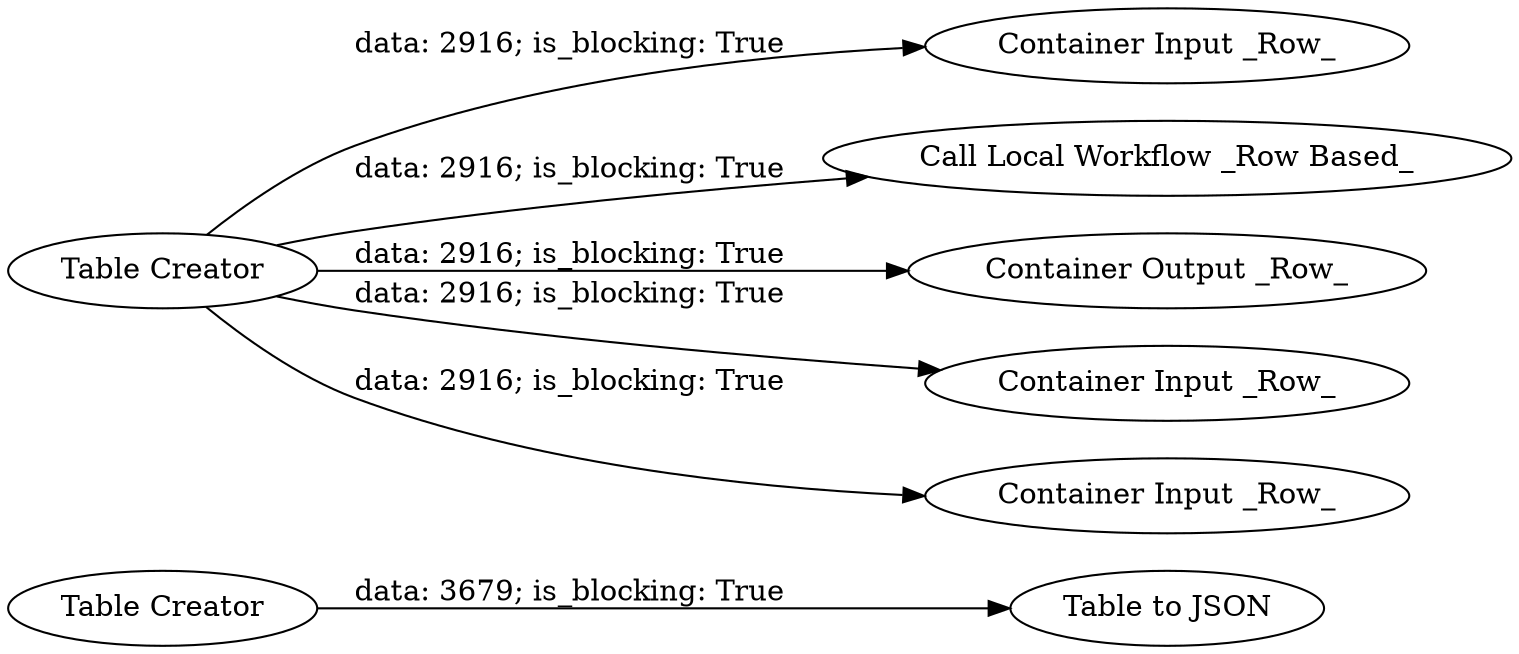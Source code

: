 digraph {
	"-1860485272480071207_1" [label="Table Creator"]
	"-1860485272480071207_7" [label="Container Input _Row_"]
	"-1860485272480071207_6" [label="Call Local Workflow _Row Based_"]
	"-1860485272480071207_4" [label="Table Creator"]
	"-1860485272480071207_3" [label="Container Output _Row_"]
	"-1860485272480071207_5" [label="Container Input _Row_"]
	"-1860485272480071207_2" [label="Table to JSON"]
	"-1860485272480071207_12" [label="Container Input _Row_"]
	"-1860485272480071207_1" -> "-1860485272480071207_2" [label="data: 3679; is_blocking: True"]
	"-1860485272480071207_4" -> "-1860485272480071207_12" [label="data: 2916; is_blocking: True"]
	"-1860485272480071207_4" -> "-1860485272480071207_6" [label="data: 2916; is_blocking: True"]
	"-1860485272480071207_4" -> "-1860485272480071207_7" [label="data: 2916; is_blocking: True"]
	"-1860485272480071207_4" -> "-1860485272480071207_5" [label="data: 2916; is_blocking: True"]
	"-1860485272480071207_4" -> "-1860485272480071207_3" [label="data: 2916; is_blocking: True"]
	rankdir=LR
}
